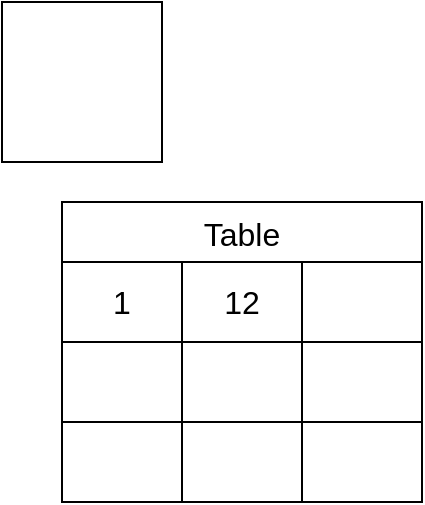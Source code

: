 <mxfile version="21.4.0" type="github">
  <diagram name="第 1 页" id="HfuaReVlqdkVfE5ang-7">
    <mxGraphModel dx="1434" dy="796" grid="1" gridSize="10" guides="1" tooltips="1" connect="1" arrows="1" fold="1" page="1" pageScale="1" pageWidth="827" pageHeight="1169" math="0" shadow="0">
      <root>
        <mxCell id="0" />
        <mxCell id="1" parent="0" />
        <mxCell id="iNfOWEu-5I7Eb8FW1w_P-1" value="" style="whiteSpace=wrap;html=1;aspect=fixed;" vertex="1" parent="1">
          <mxGeometry x="290" y="230" width="80" height="80" as="geometry" />
        </mxCell>
        <mxCell id="iNfOWEu-5I7Eb8FW1w_P-2" value="Table" style="shape=table;startSize=30;container=1;collapsible=0;childLayout=tableLayout;strokeColor=default;fontSize=16;" vertex="1" parent="1">
          <mxGeometry x="320" y="330" width="180" height="150" as="geometry" />
        </mxCell>
        <mxCell id="iNfOWEu-5I7Eb8FW1w_P-3" value="" style="shape=tableRow;horizontal=0;startSize=0;swimlaneHead=0;swimlaneBody=0;strokeColor=inherit;top=0;left=0;bottom=0;right=0;collapsible=0;dropTarget=0;fillColor=none;points=[[0,0.5],[1,0.5]];portConstraint=eastwest;fontSize=16;" vertex="1" parent="iNfOWEu-5I7Eb8FW1w_P-2">
          <mxGeometry y="30" width="180" height="40" as="geometry" />
        </mxCell>
        <mxCell id="iNfOWEu-5I7Eb8FW1w_P-4" value="1" style="shape=partialRectangle;html=1;whiteSpace=wrap;connectable=0;strokeColor=inherit;overflow=hidden;fillColor=none;top=0;left=0;bottom=0;right=0;pointerEvents=1;fontSize=16;" vertex="1" parent="iNfOWEu-5I7Eb8FW1w_P-3">
          <mxGeometry width="60" height="40" as="geometry">
            <mxRectangle width="60" height="40" as="alternateBounds" />
          </mxGeometry>
        </mxCell>
        <mxCell id="iNfOWEu-5I7Eb8FW1w_P-5" value="12" style="shape=partialRectangle;html=1;whiteSpace=wrap;connectable=0;strokeColor=inherit;overflow=hidden;fillColor=none;top=0;left=0;bottom=0;right=0;pointerEvents=1;fontSize=16;" vertex="1" parent="iNfOWEu-5I7Eb8FW1w_P-3">
          <mxGeometry x="60" width="60" height="40" as="geometry">
            <mxRectangle width="60" height="40" as="alternateBounds" />
          </mxGeometry>
        </mxCell>
        <mxCell id="iNfOWEu-5I7Eb8FW1w_P-6" value="" style="shape=partialRectangle;html=1;whiteSpace=wrap;connectable=0;strokeColor=inherit;overflow=hidden;fillColor=none;top=0;left=0;bottom=0;right=0;pointerEvents=1;fontSize=16;" vertex="1" parent="iNfOWEu-5I7Eb8FW1w_P-3">
          <mxGeometry x="120" width="60" height="40" as="geometry">
            <mxRectangle width="60" height="40" as="alternateBounds" />
          </mxGeometry>
        </mxCell>
        <mxCell id="iNfOWEu-5I7Eb8FW1w_P-7" value="" style="shape=tableRow;horizontal=0;startSize=0;swimlaneHead=0;swimlaneBody=0;strokeColor=inherit;top=0;left=0;bottom=0;right=0;collapsible=0;dropTarget=0;fillColor=none;points=[[0,0.5],[1,0.5]];portConstraint=eastwest;fontSize=16;" vertex="1" parent="iNfOWEu-5I7Eb8FW1w_P-2">
          <mxGeometry y="70" width="180" height="40" as="geometry" />
        </mxCell>
        <mxCell id="iNfOWEu-5I7Eb8FW1w_P-8" value="" style="shape=partialRectangle;html=1;whiteSpace=wrap;connectable=0;strokeColor=inherit;overflow=hidden;fillColor=none;top=0;left=0;bottom=0;right=0;pointerEvents=1;fontSize=16;" vertex="1" parent="iNfOWEu-5I7Eb8FW1w_P-7">
          <mxGeometry width="60" height="40" as="geometry">
            <mxRectangle width="60" height="40" as="alternateBounds" />
          </mxGeometry>
        </mxCell>
        <mxCell id="iNfOWEu-5I7Eb8FW1w_P-9" value="" style="shape=partialRectangle;html=1;whiteSpace=wrap;connectable=0;strokeColor=inherit;overflow=hidden;fillColor=none;top=0;left=0;bottom=0;right=0;pointerEvents=1;fontSize=16;" vertex="1" parent="iNfOWEu-5I7Eb8FW1w_P-7">
          <mxGeometry x="60" width="60" height="40" as="geometry">
            <mxRectangle width="60" height="40" as="alternateBounds" />
          </mxGeometry>
        </mxCell>
        <mxCell id="iNfOWEu-5I7Eb8FW1w_P-10" value="" style="shape=partialRectangle;html=1;whiteSpace=wrap;connectable=0;strokeColor=inherit;overflow=hidden;fillColor=none;top=0;left=0;bottom=0;right=0;pointerEvents=1;fontSize=16;" vertex="1" parent="iNfOWEu-5I7Eb8FW1w_P-7">
          <mxGeometry x="120" width="60" height="40" as="geometry">
            <mxRectangle width="60" height="40" as="alternateBounds" />
          </mxGeometry>
        </mxCell>
        <mxCell id="iNfOWEu-5I7Eb8FW1w_P-11" value="" style="shape=tableRow;horizontal=0;startSize=0;swimlaneHead=0;swimlaneBody=0;strokeColor=inherit;top=0;left=0;bottom=0;right=0;collapsible=0;dropTarget=0;fillColor=none;points=[[0,0.5],[1,0.5]];portConstraint=eastwest;fontSize=16;" vertex="1" parent="iNfOWEu-5I7Eb8FW1w_P-2">
          <mxGeometry y="110" width="180" height="40" as="geometry" />
        </mxCell>
        <mxCell id="iNfOWEu-5I7Eb8FW1w_P-12" value="" style="shape=partialRectangle;html=1;whiteSpace=wrap;connectable=0;strokeColor=inherit;overflow=hidden;fillColor=none;top=0;left=0;bottom=0;right=0;pointerEvents=1;fontSize=16;" vertex="1" parent="iNfOWEu-5I7Eb8FW1w_P-11">
          <mxGeometry width="60" height="40" as="geometry">
            <mxRectangle width="60" height="40" as="alternateBounds" />
          </mxGeometry>
        </mxCell>
        <mxCell id="iNfOWEu-5I7Eb8FW1w_P-13" value="" style="shape=partialRectangle;html=1;whiteSpace=wrap;connectable=0;strokeColor=inherit;overflow=hidden;fillColor=none;top=0;left=0;bottom=0;right=0;pointerEvents=1;fontSize=16;" vertex="1" parent="iNfOWEu-5I7Eb8FW1w_P-11">
          <mxGeometry x="60" width="60" height="40" as="geometry">
            <mxRectangle width="60" height="40" as="alternateBounds" />
          </mxGeometry>
        </mxCell>
        <mxCell id="iNfOWEu-5I7Eb8FW1w_P-14" value="" style="shape=partialRectangle;html=1;whiteSpace=wrap;connectable=0;strokeColor=inherit;overflow=hidden;fillColor=none;top=0;left=0;bottom=0;right=0;pointerEvents=1;fontSize=16;" vertex="1" parent="iNfOWEu-5I7Eb8FW1w_P-11">
          <mxGeometry x="120" width="60" height="40" as="geometry">
            <mxRectangle width="60" height="40" as="alternateBounds" />
          </mxGeometry>
        </mxCell>
      </root>
    </mxGraphModel>
  </diagram>
</mxfile>
